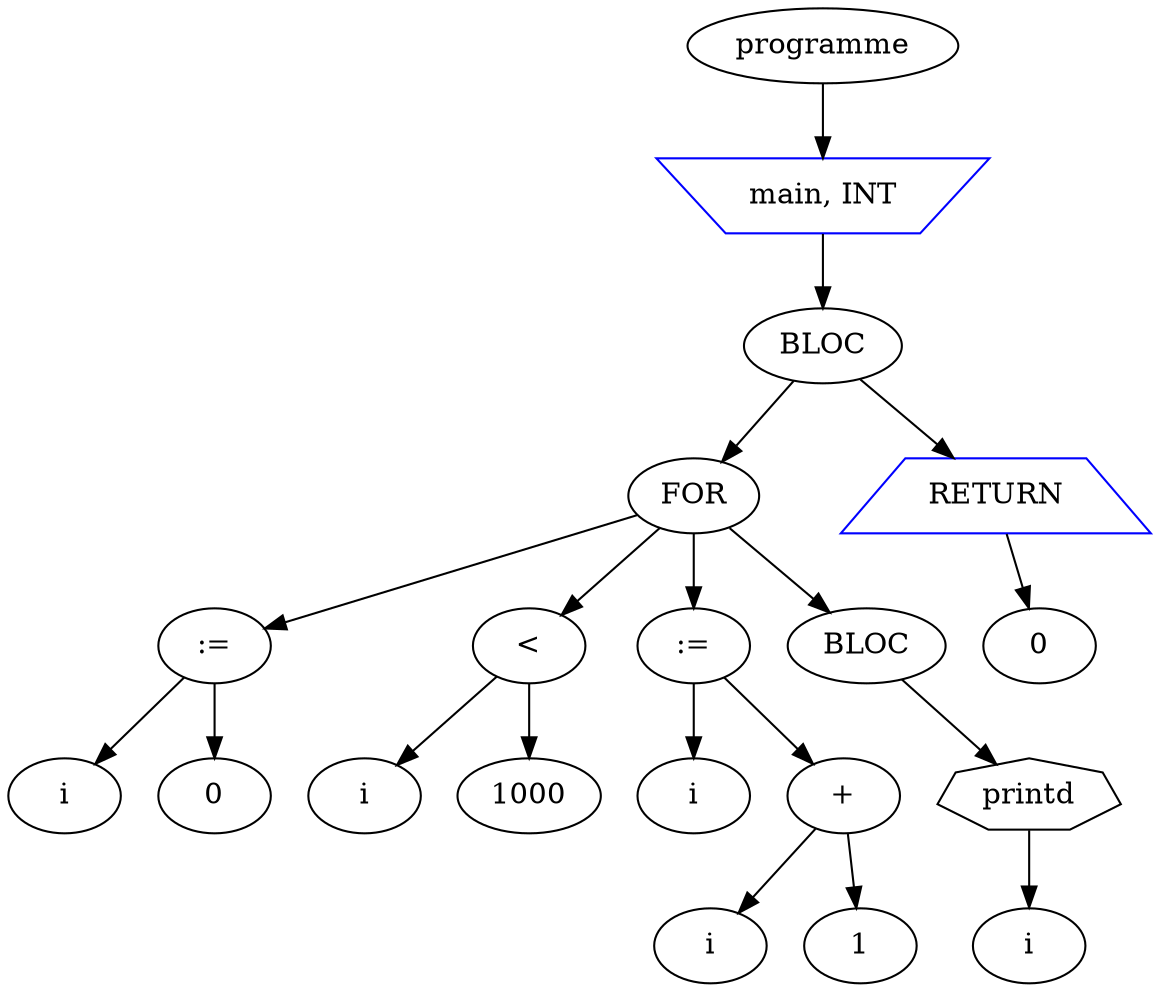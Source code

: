 digraph exempleminiC {
	node_0 [label ="programme"]
	node_1 [label ="main, INT" shape=invtrapezium color=blue]
	node_2 [label ="BLOC"]
	node_3 [label ="FOR"]
	node_4 [label =":="]
	node_5 [label ="i"]
	node_6 [label ="0"]
	node_7 [label ="<"]
	node_8 [label ="i"]
	node_9 [label ="1000"]
	node_10 [label =":="]
	node_11 [label ="i"]
	node_12 [label ="+"]
	node_13 [label ="i"]
	node_14 [label ="1"]
	node_15 [label ="BLOC"]
	node_16 [label ="printd" shape=septagon]
	node_17 [label ="i"]
	node_18 [label ="RETURN" shape=trapezium color = blue]
	node_19 [label ="0"]
	node_0 -> node_1
	node_1 -> node_2
	node_2 -> node_3
	node_3 -> node_4
	node_4 -> node_5
	node_4 -> node_6
	node_3 -> node_7
	node_7 -> node_8
	node_7 -> node_9
	node_3 -> node_10
	node_10 -> node_11
	node_10 -> node_12
	node_12 -> node_13
	node_12 -> node_14
	node_3 -> node_15
	node_15 -> node_16
	node_16 -> node_17
	node_2 -> node_18
	node_18 -> node_19

}